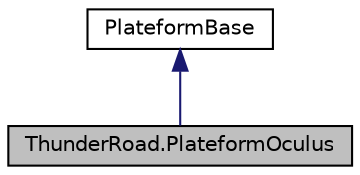 digraph "ThunderRoad.PlateformOculus"
{
 // LATEX_PDF_SIZE
  edge [fontname="Helvetica",fontsize="10",labelfontname="Helvetica",labelfontsize="10"];
  node [fontname="Helvetica",fontsize="10",shape=record];
  Node1 [label="ThunderRoad.PlateformOculus",height=0.2,width=0.4,color="black", fillcolor="grey75", style="filled", fontcolor="black",tooltip="Class PlateformOculus. Implements the ThunderRoad.PlateformBase"];
  Node2 -> Node1 [dir="back",color="midnightblue",fontsize="10",style="solid",fontname="Helvetica"];
  Node2 [label="PlateformBase",height=0.2,width=0.4,color="black", fillcolor="white", style="filled",URL="$class_thunder_road_1_1_plateform_base.html",tooltip="Class PlateformBase."];
}
